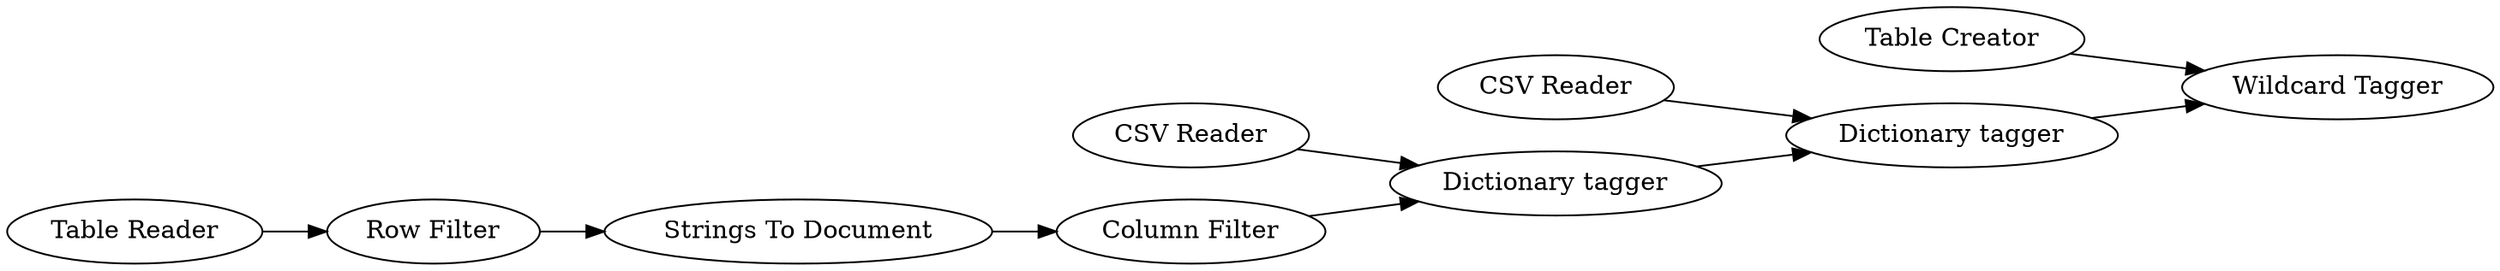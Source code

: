 digraph {
	22 [label="Column Filter"]
	121 [label="Table Creator"]
	124 [label="Row Filter"]
	126 [label="Strings To Document"]
	130 [label="Dictionary tagger"]
	131 [label="Dictionary tagger"]
	132 [label="Wildcard Tagger"]
	133 [label="Table Reader"]
	134 [label="CSV Reader"]
	135 [label="CSV Reader"]
	22 -> 130
	121 -> 132
	124 -> 126
	126 -> 22
	130 -> 131
	131 -> 132
	133 -> 124
	134 -> 130
	135 -> 131
	rankdir=LR
}
